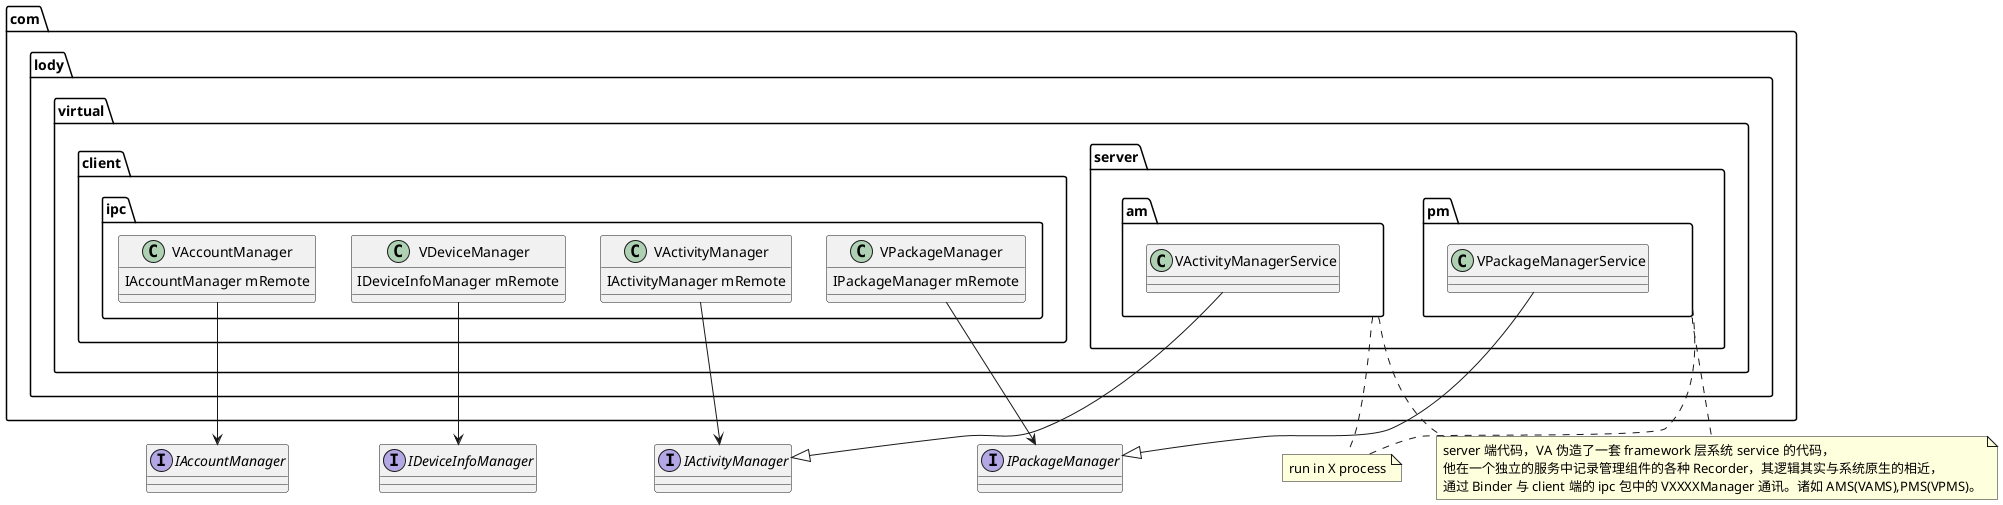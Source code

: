 @startuml

interface IPackageManager
interface IDeviceInfoManager
interface IAccountManager
interface IActivityManager


package com.lody.virtual.client.ipc {
  class VAccountManager {
   IAccountManager mRemote
  }
  VAccountManager --> IAccountManager

  class VDeviceManager {
   IDeviceInfoManager mRemote
  }
  VDeviceManager --> IDeviceInfoManager

  class VActivityManager {
   IActivityManager mRemote
  }
  VActivityManager --> IActivityManager

  class VPackageManager {
   IPackageManager mRemote
  }
  VPackageManager --> IPackageManager
}

package com.lody.virtual.server.pm {
  class VPackageManagerService {
  }
  VPackageManagerService --|> IPackageManager
}

package com.lody.virtual.server.am {
  class VActivityManagerService {
  }
  VActivityManagerService --|> IActivityManager
}


note "run in X process" as N2
com.lody.virtual.server.am .. N2
com.lody.virtual.server.pm .. N2
note "server 端代码，VA 伪造了一套 framework 层系统 service 的代码，\n他在一个独立的服务中记录管理组件的各种 Recorder，其逻辑其实与系统原生的相近，\n通过 Binder 与 client 端的 ipc 包中的 VXXXXManager 通讯。诸如 AMS(VAMS),PMS(VPMS)。"  as N1
com.lody.virtual.server.am .. N1
com.lody.virtual.server.pm .. N1





@enduml